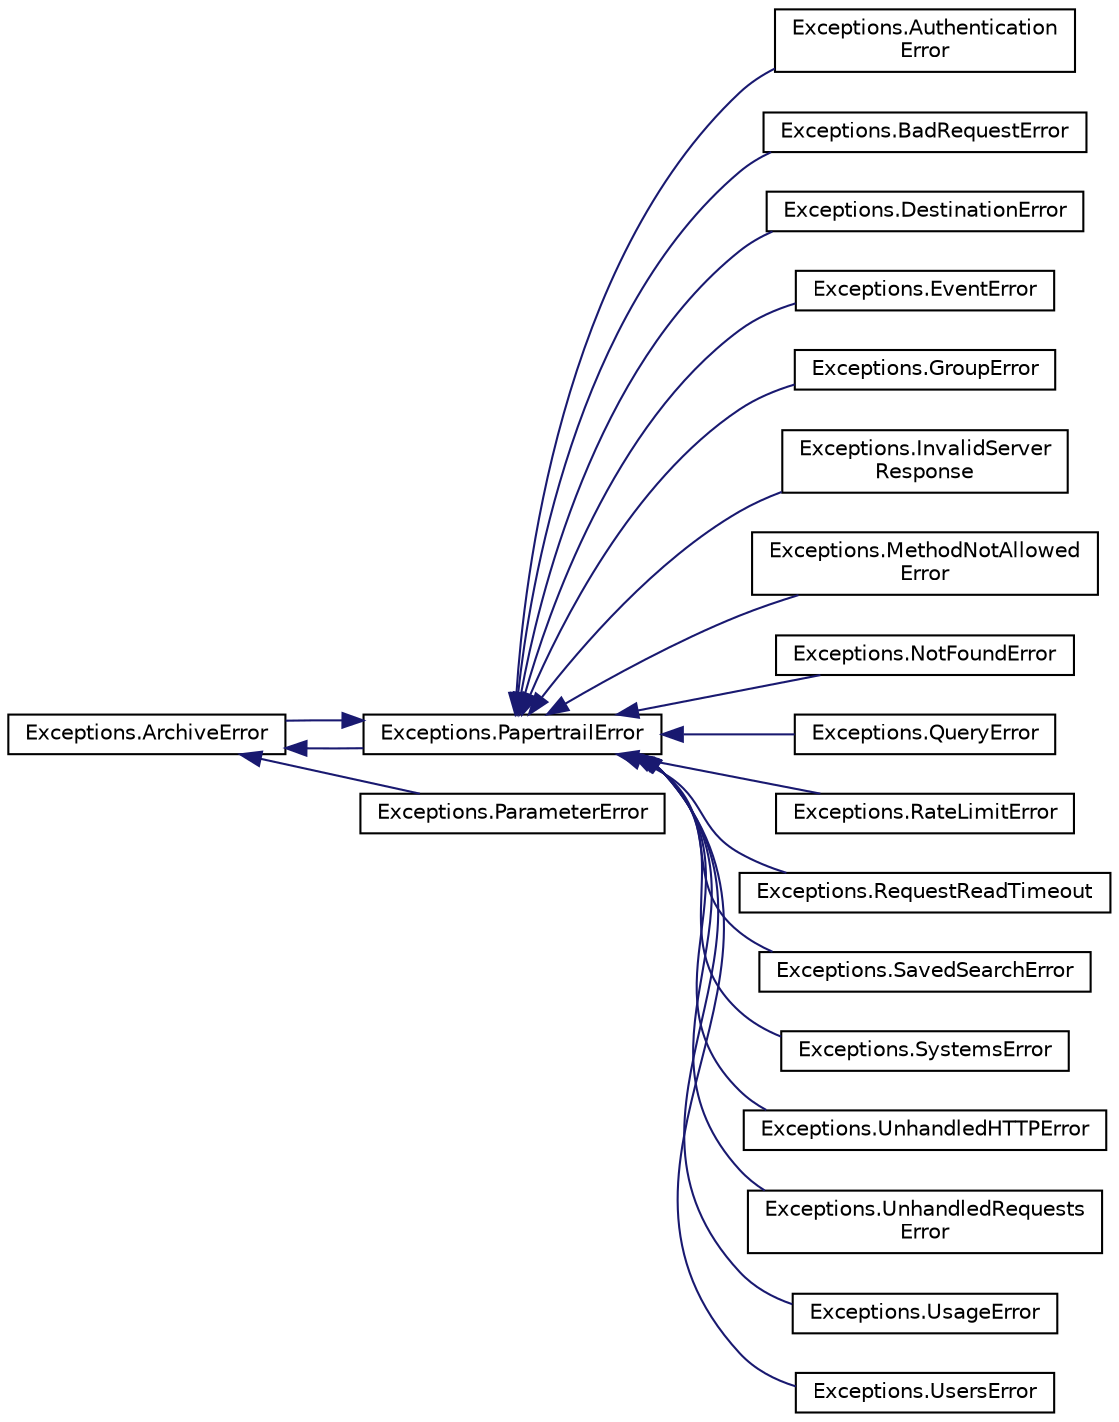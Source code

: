 digraph "Graphical Class Hierarchy"
{
 // LATEX_PDF_SIZE
  edge [fontname="Helvetica",fontsize="10",labelfontname="Helvetica",labelfontsize="10"];
  node [fontname="Helvetica",fontsize="10",shape=record];
  rankdir="LR";
  Node1 [label="Exception",height=0.2,width=0.4,color="grey75", fillcolor="white", style="filled",tooltip=" "];
  Node1 -> Node0 [dir="back",color="midnightblue",fontsize="10",style="solid",fontname="Helvetica"];
  Node0 [label="Exceptions.PapertrailError",height=0.2,width=0.4,color="black", fillcolor="white", style="filled",URL="$classExceptions_1_1PapertrailError.html",tooltip=" "];
  Node0 -> Node1 [dir="back",color="midnightblue",fontsize="10",style="solid",fontname="Helvetica"];
  Node1 [label="Exceptions.ArchiveError",height=0.2,width=0.4,color="black", fillcolor="white", style="filled",URL="$classExceptions_1_1ArchiveError.html",tooltip=" "];
  Node0 -> Node2 [dir="back",color="midnightblue",fontsize="10",style="solid",fontname="Helvetica"];
  Node2 [label="Exceptions.Authentication\lError",height=0.2,width=0.4,color="black", fillcolor="white", style="filled",URL="$classExceptions_1_1AuthenticationError.html",tooltip=" "];
  Node0 -> Node3 [dir="back",color="midnightblue",fontsize="10",style="solid",fontname="Helvetica"];
  Node3 [label="Exceptions.BadRequestError",height=0.2,width=0.4,color="black", fillcolor="white", style="filled",URL="$classExceptions_1_1BadRequestError.html",tooltip=" "];
  Node0 -> Node4 [dir="back",color="midnightblue",fontsize="10",style="solid",fontname="Helvetica"];
  Node4 [label="Exceptions.DestinationError",height=0.2,width=0.4,color="black", fillcolor="white", style="filled",URL="$classExceptions_1_1DestinationError.html",tooltip=" "];
  Node0 -> Node5 [dir="back",color="midnightblue",fontsize="10",style="solid",fontname="Helvetica"];
  Node5 [label="Exceptions.EventError",height=0.2,width=0.4,color="black", fillcolor="white", style="filled",URL="$classExceptions_1_1EventError.html",tooltip=" "];
  Node0 -> Node6 [dir="back",color="midnightblue",fontsize="10",style="solid",fontname="Helvetica"];
  Node6 [label="Exceptions.GroupError",height=0.2,width=0.4,color="black", fillcolor="white", style="filled",URL="$classExceptions_1_1GroupError.html",tooltip=" "];
  Node0 -> Node7 [dir="back",color="midnightblue",fontsize="10",style="solid",fontname="Helvetica"];
  Node7 [label="Exceptions.InvalidServer\lResponse",height=0.2,width=0.4,color="black", fillcolor="white", style="filled",URL="$classExceptions_1_1InvalidServerResponse.html",tooltip=" "];
  Node0 -> Node8 [dir="back",color="midnightblue",fontsize="10",style="solid",fontname="Helvetica"];
  Node8 [label="Exceptions.MethodNotAllowed\lError",height=0.2,width=0.4,color="black", fillcolor="white", style="filled",URL="$classExceptions_1_1MethodNotAllowedError.html",tooltip=" "];
  Node0 -> Node9 [dir="back",color="midnightblue",fontsize="10",style="solid",fontname="Helvetica"];
  Node9 [label="Exceptions.NotFoundError",height=0.2,width=0.4,color="black", fillcolor="white", style="filled",URL="$classExceptions_1_1NotFoundError.html",tooltip=" "];
  Node0 -> Node10 [dir="back",color="midnightblue",fontsize="10",style="solid",fontname="Helvetica"];
  Node10 [label="Exceptions.QueryError",height=0.2,width=0.4,color="black", fillcolor="white", style="filled",URL="$classExceptions_1_1QueryError.html",tooltip=" "];
  Node0 -> Node11 [dir="back",color="midnightblue",fontsize="10",style="solid",fontname="Helvetica"];
  Node11 [label="Exceptions.RateLimitError",height=0.2,width=0.4,color="black", fillcolor="white", style="filled",URL="$classExceptions_1_1RateLimitError.html",tooltip=" "];
  Node0 -> Node12 [dir="back",color="midnightblue",fontsize="10",style="solid",fontname="Helvetica"];
  Node12 [label="Exceptions.RequestReadTimeout",height=0.2,width=0.4,color="black", fillcolor="white", style="filled",URL="$classExceptions_1_1RequestReadTimeout.html",tooltip=" "];
  Node0 -> Node13 [dir="back",color="midnightblue",fontsize="10",style="solid",fontname="Helvetica"];
  Node13 [label="Exceptions.SavedSearchError",height=0.2,width=0.4,color="black", fillcolor="white", style="filled",URL="$classExceptions_1_1SavedSearchError.html",tooltip=" "];
  Node0 -> Node14 [dir="back",color="midnightblue",fontsize="10",style="solid",fontname="Helvetica"];
  Node14 [label="Exceptions.SystemsError",height=0.2,width=0.4,color="black", fillcolor="white", style="filled",URL="$classExceptions_1_1SystemsError.html",tooltip=" "];
  Node0 -> Node15 [dir="back",color="midnightblue",fontsize="10",style="solid",fontname="Helvetica"];
  Node15 [label="Exceptions.UnhandledHTTPError",height=0.2,width=0.4,color="black", fillcolor="white", style="filled",URL="$classExceptions_1_1UnhandledHTTPError.html",tooltip=" "];
  Node0 -> Node16 [dir="back",color="midnightblue",fontsize="10",style="solid",fontname="Helvetica"];
  Node16 [label="Exceptions.UnhandledRequests\lError",height=0.2,width=0.4,color="black", fillcolor="white", style="filled",URL="$classExceptions_1_1UnhandledRequestsError.html",tooltip=" "];
  Node0 -> Node17 [dir="back",color="midnightblue",fontsize="10",style="solid",fontname="Helvetica"];
  Node17 [label="Exceptions.UsageError",height=0.2,width=0.4,color="black", fillcolor="white", style="filled",URL="$classExceptions_1_1UsageError.html",tooltip=" "];
  Node0 -> Node18 [dir="back",color="midnightblue",fontsize="10",style="solid",fontname="Helvetica"];
  Node18 [label="Exceptions.UsersError",height=0.2,width=0.4,color="black", fillcolor="white", style="filled",URL="$classExceptions_1_1UsersError.html",tooltip=" "];
  Node1 -> Node21 [dir="back",color="midnightblue",fontsize="10",style="solid",fontname="Helvetica"];
  Node21 [label="Exceptions.ParameterError",height=0.2,width=0.4,color="black", fillcolor="white", style="filled",URL="$classExceptions_1_1ParameterError.html",tooltip="Exceptions:"];
}
